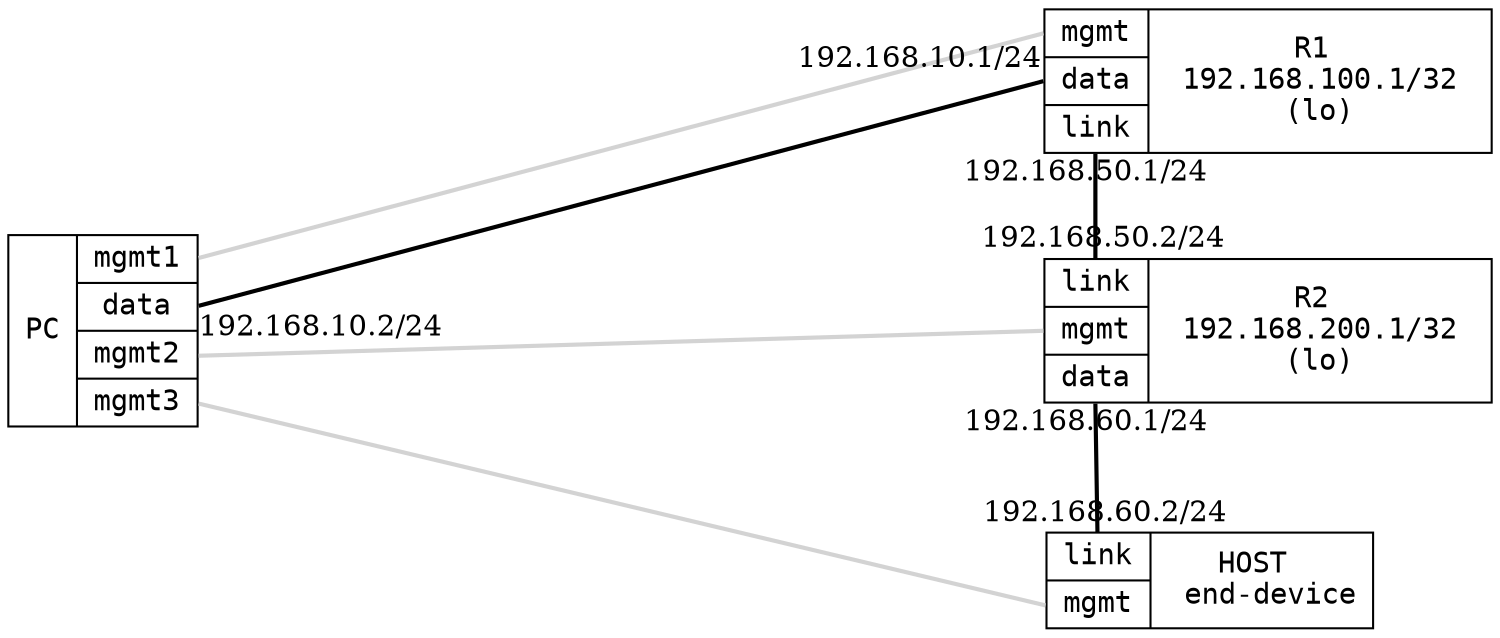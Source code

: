 graph "2x2" {
	layout="neato";
	overlap="false";
	esep="+20";
	size=10

        node [shape=record, fontname="DejaVu Sans Mono, Book"];
	edge [color="cornflowerblue", penwidth="2", fontname="DejaVu Serif, Book"];

	PC [
	    label="PC | { <mgmt1> mgmt1 | <data> data | <mgmt2> mgmt2 | <mgmt3> mgmt3 }",
	    pos="20,30!",
	    requires="controller",
	];

        R1 [
	    label="{ <mgmt> mgmt | <data> data | <link> link} | R1 \n 192.168.100.1/32 \n(lo)",
	    pos="160,60!",

	    requires="infix",
	];
	R2 [
	    label="{ <link> link | <mgmt> mgmt | <data> data  } | R2 \n 192.168.200.1/32 \n(lo)",
	    pos="160,30!",

	    requires="infix",
	];
	HOST [
	    label="{ <link> link | <mgmt> mgmt } | HOST \n end-device",
	    pos="153,0!",

	    requires="infix",
	];

	PC:mgmt1 -- R1:mgmt [requires="mgmt", color="lightgray"]
	PC:mgmt2 -- R2:mgmt [requires="mgmt", color="lightgray"]
	PC:mgmt3 -- HOST:mgmt [requires="mgmt", color="lightgray"]
	PC:data -- R1:data  [color="black", headlabel="192.168.10.1/24", taillabel="192.168.10.2/24", labeldistance=6, fontcolor="black"]
	R1:link -- R2:link  [headlabel="192.168.50.2/24", taillabel="192.168.50.1/24", labeldistance=1, fontcolor="black", color="black"]
	R2:data -- HOST:link  [headlabel="192.168.60.2/24", taillabel="192.168.60.1/24", labeldistance=1, fontcolor="black", color="black"]
}
